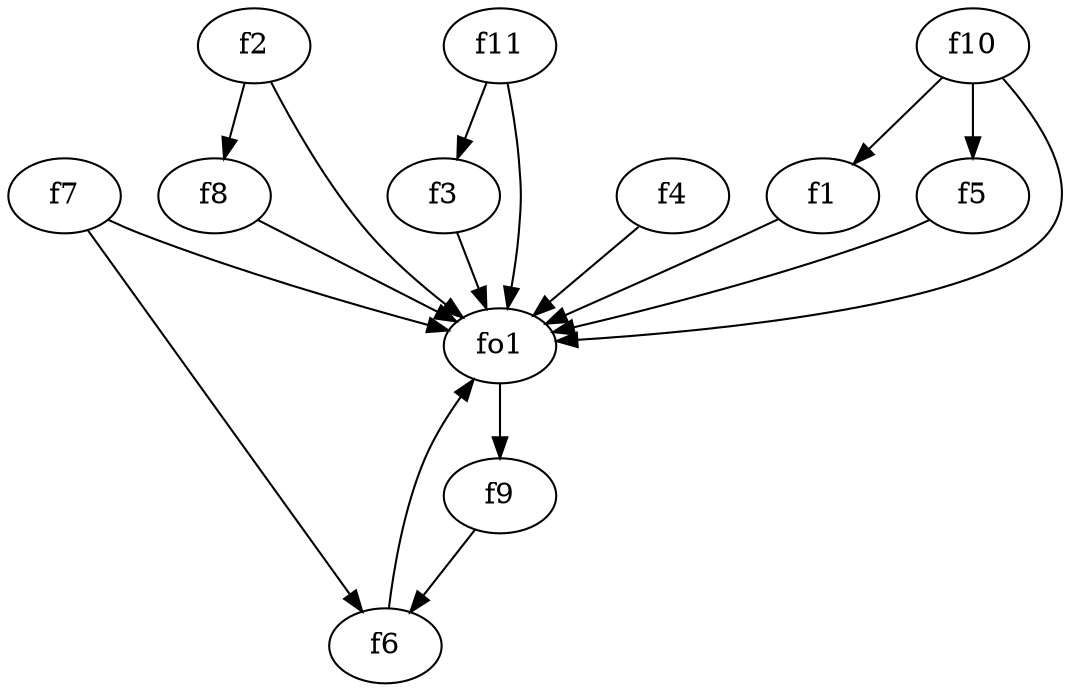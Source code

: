 strict digraph  {
f1;
f2;
f3;
f4;
f5;
f6;
f7;
f8;
f9;
f10;
f11;
fo1;
f1 -> fo1  [weight=2];
f2 -> fo1  [weight=2];
f2 -> f8  [weight=2];
f3 -> fo1  [weight=2];
f4 -> fo1  [weight=2];
f5 -> fo1  [weight=2];
f6 -> fo1  [weight=2];
f7 -> fo1  [weight=2];
f7 -> f6  [weight=2];
f8 -> fo1  [weight=2];
f9 -> f6  [weight=2];
f10 -> fo1  [weight=2];
f10 -> f5  [weight=2];
f10 -> f1  [weight=2];
f11 -> fo1  [weight=2];
f11 -> f3  [weight=2];
fo1 -> f9  [weight=2];
}
